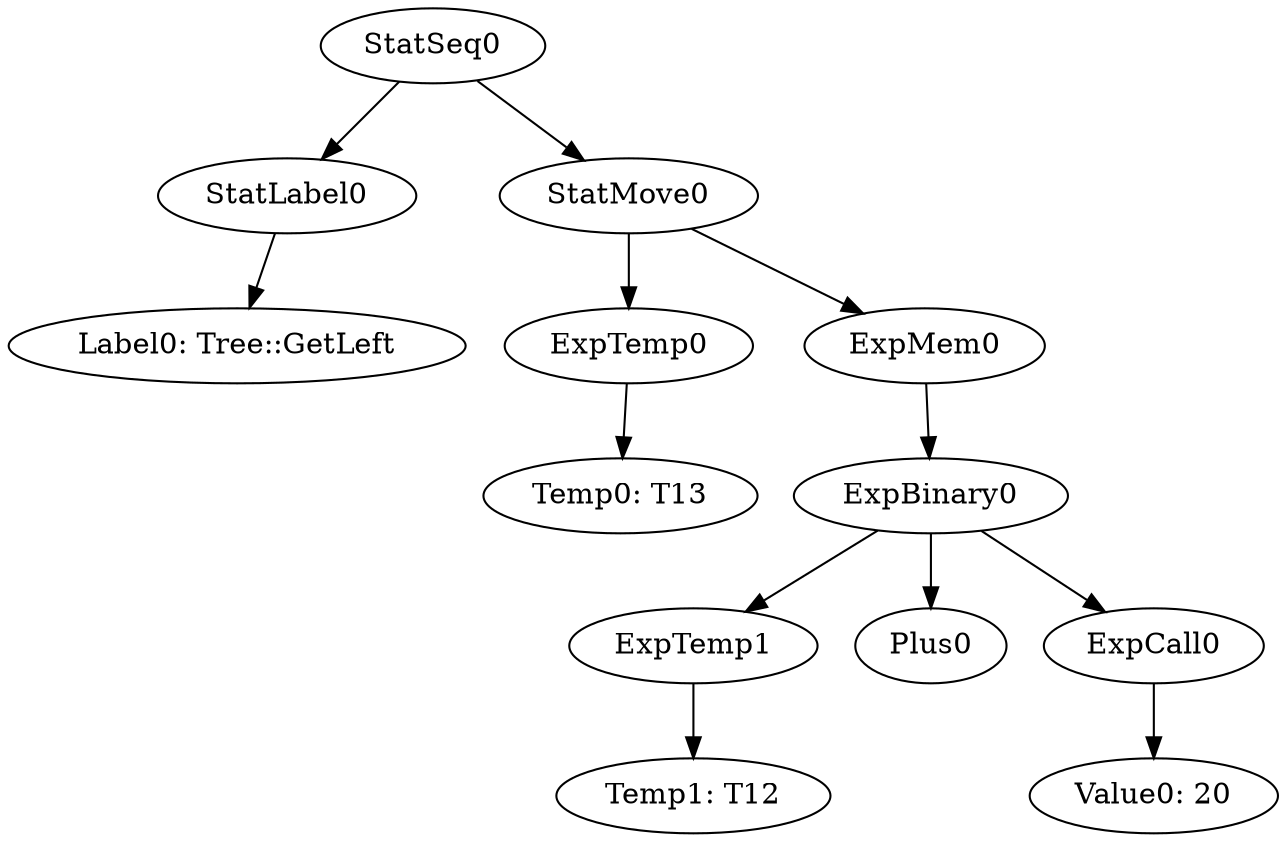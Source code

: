 digraph {
	ordering = out;
	ExpMem0 -> ExpBinary0;
	ExpCall0 -> "Value0: 20";
	ExpTemp1 -> "Temp1: T12";
	StatLabel0 -> "Label0: Tree::GetLeft";
	StatSeq0 -> StatLabel0;
	StatSeq0 -> StatMove0;
	ExpTemp0 -> "Temp0: T13";
	ExpBinary0 -> ExpTemp1;
	ExpBinary0 -> Plus0;
	ExpBinary0 -> ExpCall0;
	StatMove0 -> ExpTemp0;
	StatMove0 -> ExpMem0;
}

